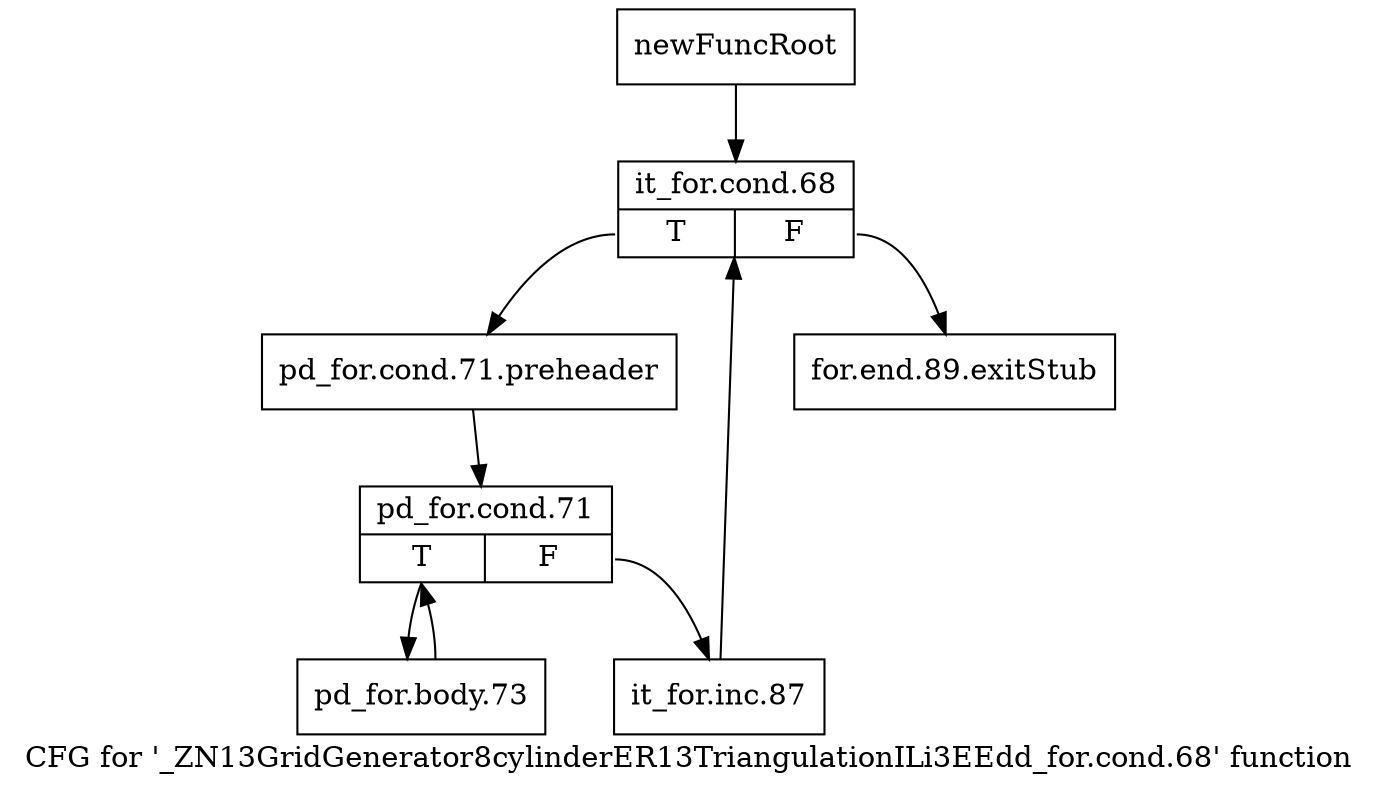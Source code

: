 digraph "CFG for '_ZN13GridGenerator8cylinderER13TriangulationILi3EEdd_for.cond.68' function" {
	label="CFG for '_ZN13GridGenerator8cylinderER13TriangulationILi3EEdd_for.cond.68' function";

	Node0x93410e0 [shape=record,label="{newFuncRoot}"];
	Node0x93410e0 -> Node0x9341600;
	Node0x9341130 [shape=record,label="{for.end.89.exitStub}"];
	Node0x9341600 [shape=record,label="{it_for.cond.68|{<s0>T|<s1>F}}"];
	Node0x9341600:s0 -> Node0x9341650;
	Node0x9341600:s1 -> Node0x9341130;
	Node0x9341650 [shape=record,label="{pd_for.cond.71.preheader}"];
	Node0x9341650 -> Node0x93416a0;
	Node0x93416a0 [shape=record,label="{pd_for.cond.71|{<s0>T|<s1>F}}"];
	Node0x93416a0:s0 -> Node0x9341740;
	Node0x93416a0:s1 -> Node0x93416f0;
	Node0x93416f0 [shape=record,label="{it_for.inc.87}"];
	Node0x93416f0 -> Node0x9341600;
	Node0x9341740 [shape=record,label="{pd_for.body.73}"];
	Node0x9341740 -> Node0x93416a0;
}
